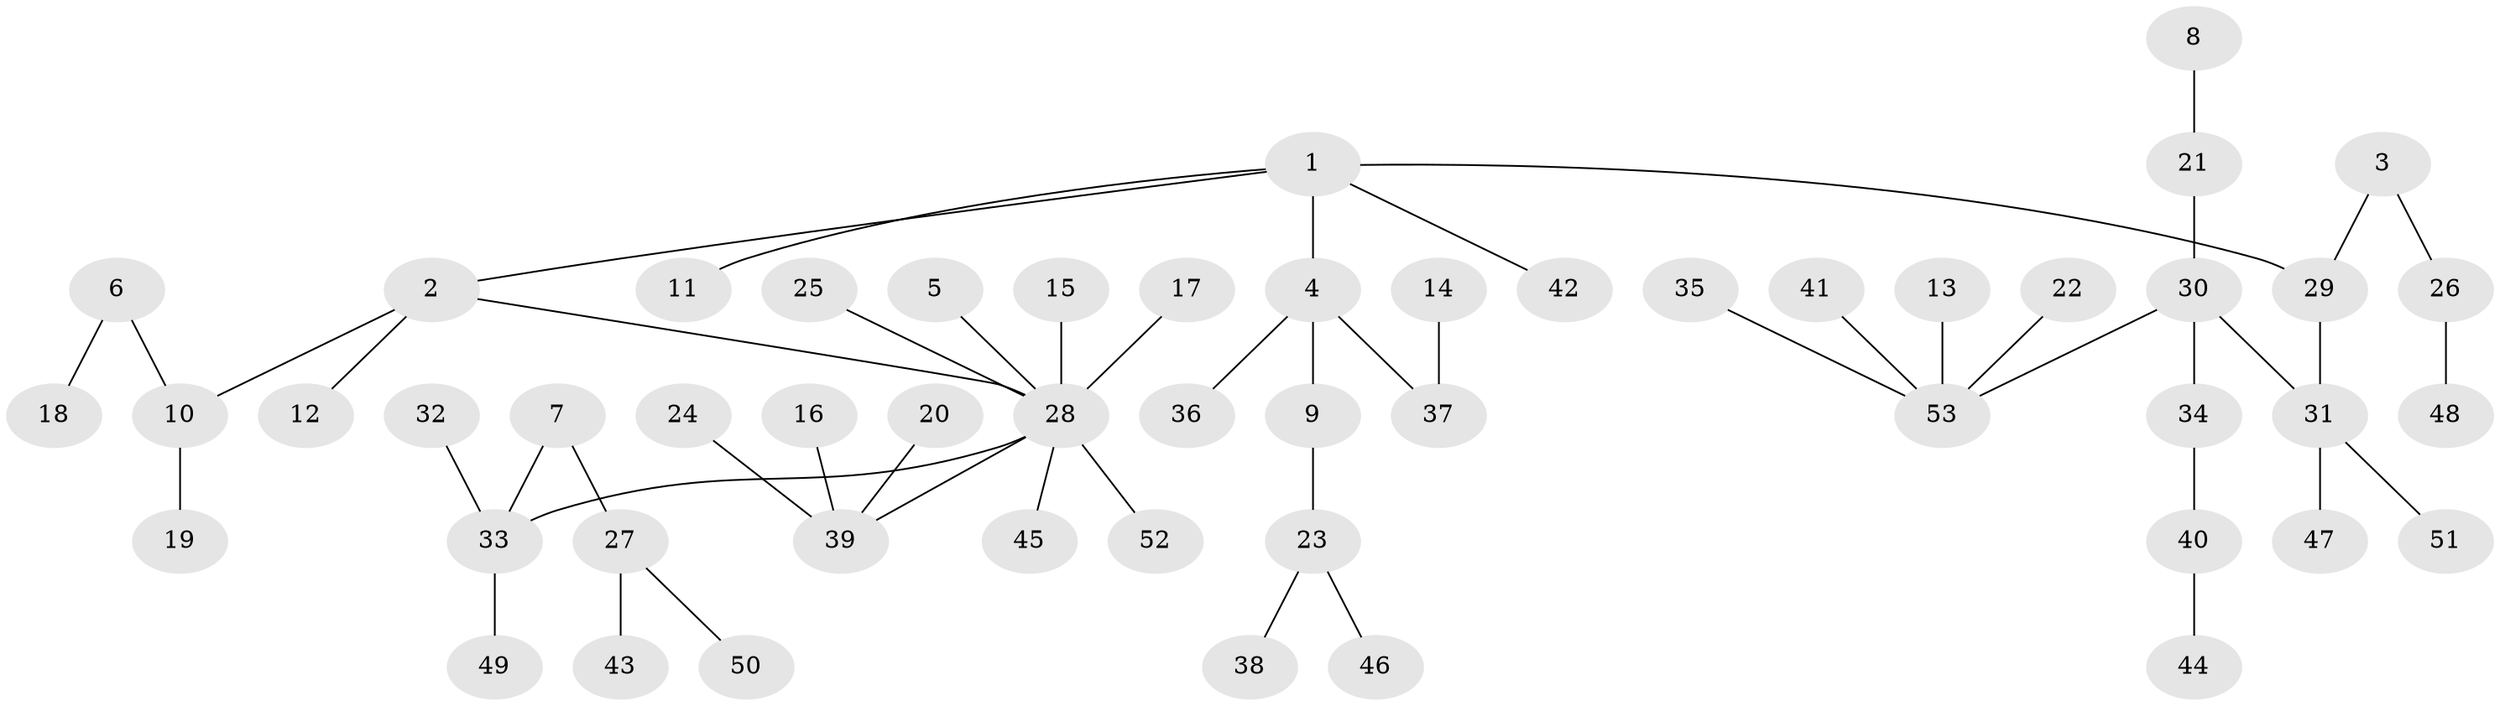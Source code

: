 // original degree distribution, {5: 0.04716981132075472, 2: 0.2358490566037736, 4: 0.0660377358490566, 6: 0.018867924528301886, 1: 0.5377358490566038, 3: 0.07547169811320754, 7: 0.018867924528301886}
// Generated by graph-tools (version 1.1) at 2025/50/03/09/25 03:50:21]
// undirected, 53 vertices, 52 edges
graph export_dot {
graph [start="1"]
  node [color=gray90,style=filled];
  1;
  2;
  3;
  4;
  5;
  6;
  7;
  8;
  9;
  10;
  11;
  12;
  13;
  14;
  15;
  16;
  17;
  18;
  19;
  20;
  21;
  22;
  23;
  24;
  25;
  26;
  27;
  28;
  29;
  30;
  31;
  32;
  33;
  34;
  35;
  36;
  37;
  38;
  39;
  40;
  41;
  42;
  43;
  44;
  45;
  46;
  47;
  48;
  49;
  50;
  51;
  52;
  53;
  1 -- 2 [weight=1.0];
  1 -- 4 [weight=1.0];
  1 -- 11 [weight=1.0];
  1 -- 29 [weight=1.0];
  1 -- 42 [weight=1.0];
  2 -- 10 [weight=1.0];
  2 -- 12 [weight=1.0];
  2 -- 28 [weight=1.0];
  3 -- 26 [weight=1.0];
  3 -- 29 [weight=1.0];
  4 -- 9 [weight=1.0];
  4 -- 36 [weight=1.0];
  4 -- 37 [weight=1.0];
  5 -- 28 [weight=1.0];
  6 -- 10 [weight=1.0];
  6 -- 18 [weight=1.0];
  7 -- 27 [weight=1.0];
  7 -- 33 [weight=1.0];
  8 -- 21 [weight=1.0];
  9 -- 23 [weight=1.0];
  10 -- 19 [weight=1.0];
  13 -- 53 [weight=1.0];
  14 -- 37 [weight=1.0];
  15 -- 28 [weight=1.0];
  16 -- 39 [weight=1.0];
  17 -- 28 [weight=1.0];
  20 -- 39 [weight=1.0];
  21 -- 30 [weight=1.0];
  22 -- 53 [weight=1.0];
  23 -- 38 [weight=1.0];
  23 -- 46 [weight=1.0];
  24 -- 39 [weight=1.0];
  25 -- 28 [weight=1.0];
  26 -- 48 [weight=1.0];
  27 -- 43 [weight=1.0];
  27 -- 50 [weight=1.0];
  28 -- 33 [weight=1.0];
  28 -- 39 [weight=1.0];
  28 -- 45 [weight=1.0];
  28 -- 52 [weight=1.0];
  29 -- 31 [weight=1.0];
  30 -- 31 [weight=1.0];
  30 -- 34 [weight=1.0];
  30 -- 53 [weight=1.0];
  31 -- 47 [weight=1.0];
  31 -- 51 [weight=1.0];
  32 -- 33 [weight=1.0];
  33 -- 49 [weight=1.0];
  34 -- 40 [weight=1.0];
  35 -- 53 [weight=1.0];
  40 -- 44 [weight=1.0];
  41 -- 53 [weight=1.0];
}
